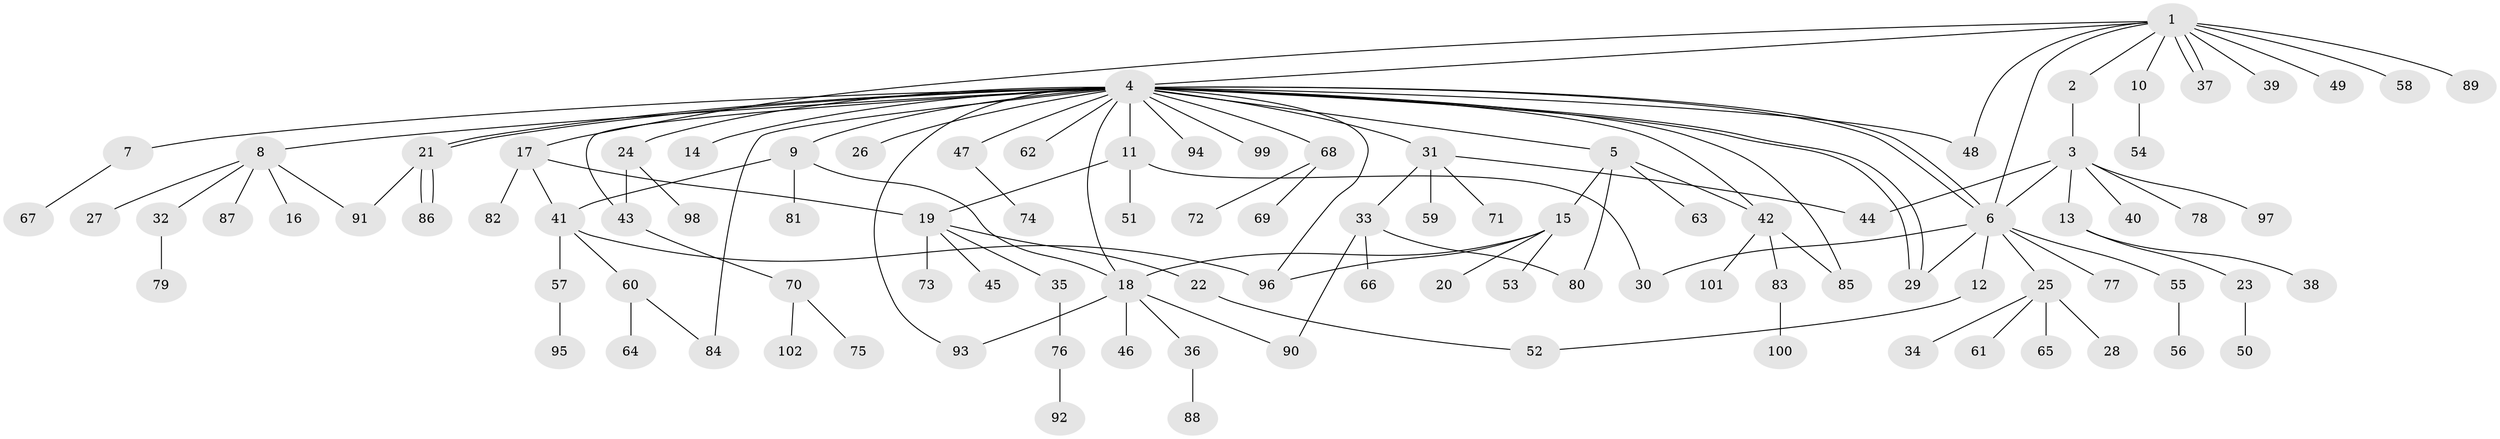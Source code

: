 // coarse degree distribution, {6: 0.04918032786885246, 1: 0.7049180327868853, 3: 0.01639344262295082, 12: 0.01639344262295082, 2: 0.13114754098360656, 4: 0.03278688524590164, 5: 0.03278688524590164, 18: 0.01639344262295082}
// Generated by graph-tools (version 1.1) at 2025/50/03/04/25 21:50:59]
// undirected, 102 vertices, 127 edges
graph export_dot {
graph [start="1"]
  node [color=gray90,style=filled];
  1;
  2;
  3;
  4;
  5;
  6;
  7;
  8;
  9;
  10;
  11;
  12;
  13;
  14;
  15;
  16;
  17;
  18;
  19;
  20;
  21;
  22;
  23;
  24;
  25;
  26;
  27;
  28;
  29;
  30;
  31;
  32;
  33;
  34;
  35;
  36;
  37;
  38;
  39;
  40;
  41;
  42;
  43;
  44;
  45;
  46;
  47;
  48;
  49;
  50;
  51;
  52;
  53;
  54;
  55;
  56;
  57;
  58;
  59;
  60;
  61;
  62;
  63;
  64;
  65;
  66;
  67;
  68;
  69;
  70;
  71;
  72;
  73;
  74;
  75;
  76;
  77;
  78;
  79;
  80;
  81;
  82;
  83;
  84;
  85;
  86;
  87;
  88;
  89;
  90;
  91;
  92;
  93;
  94;
  95;
  96;
  97;
  98;
  99;
  100;
  101;
  102;
  1 -- 2;
  1 -- 4;
  1 -- 6;
  1 -- 10;
  1 -- 17;
  1 -- 37;
  1 -- 37;
  1 -- 39;
  1 -- 48;
  1 -- 49;
  1 -- 58;
  1 -- 89;
  2 -- 3;
  3 -- 6;
  3 -- 13;
  3 -- 40;
  3 -- 44;
  3 -- 78;
  3 -- 97;
  4 -- 5;
  4 -- 6;
  4 -- 6;
  4 -- 7;
  4 -- 8;
  4 -- 9;
  4 -- 11;
  4 -- 14;
  4 -- 18;
  4 -- 21;
  4 -- 21;
  4 -- 24;
  4 -- 26;
  4 -- 29;
  4 -- 29;
  4 -- 31;
  4 -- 42;
  4 -- 43;
  4 -- 47;
  4 -- 48;
  4 -- 62;
  4 -- 68;
  4 -- 84;
  4 -- 85;
  4 -- 93;
  4 -- 94;
  4 -- 96;
  4 -- 99;
  5 -- 15;
  5 -- 42;
  5 -- 63;
  5 -- 80;
  6 -- 12;
  6 -- 25;
  6 -- 29;
  6 -- 30;
  6 -- 55;
  6 -- 77;
  7 -- 67;
  8 -- 16;
  8 -- 27;
  8 -- 32;
  8 -- 87;
  8 -- 91;
  9 -- 18;
  9 -- 41;
  9 -- 81;
  10 -- 54;
  11 -- 19;
  11 -- 30;
  11 -- 51;
  12 -- 52;
  13 -- 23;
  13 -- 38;
  15 -- 18;
  15 -- 20;
  15 -- 53;
  15 -- 96;
  17 -- 19;
  17 -- 41;
  17 -- 82;
  18 -- 36;
  18 -- 46;
  18 -- 90;
  18 -- 93;
  19 -- 22;
  19 -- 35;
  19 -- 45;
  19 -- 73;
  21 -- 86;
  21 -- 86;
  21 -- 91;
  22 -- 52;
  23 -- 50;
  24 -- 43;
  24 -- 98;
  25 -- 28;
  25 -- 34;
  25 -- 61;
  25 -- 65;
  31 -- 33;
  31 -- 44;
  31 -- 59;
  31 -- 71;
  32 -- 79;
  33 -- 66;
  33 -- 80;
  33 -- 90;
  35 -- 76;
  36 -- 88;
  41 -- 57;
  41 -- 60;
  41 -- 96;
  42 -- 83;
  42 -- 85;
  42 -- 101;
  43 -- 70;
  47 -- 74;
  55 -- 56;
  57 -- 95;
  60 -- 64;
  60 -- 84;
  68 -- 69;
  68 -- 72;
  70 -- 75;
  70 -- 102;
  76 -- 92;
  83 -- 100;
}
